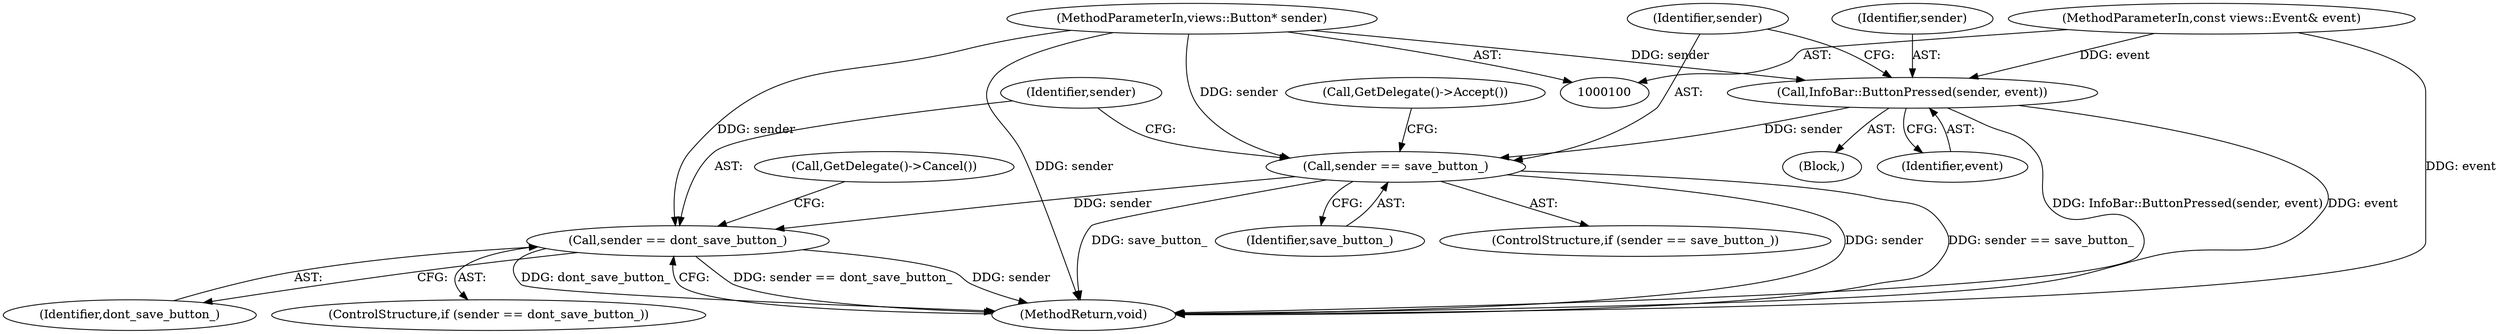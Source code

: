 digraph "1_Chrome_fc3c351a3d995f73ead5c92354396a7ec2b14e3f@API" {
"1000108" [label="(Call,sender == save_button_)"];
"1000104" [label="(Call,InfoBar::ButtonPressed(sender, event))"];
"1000101" [label="(MethodParameterIn,views::Button* sender)"];
"1000102" [label="(MethodParameterIn,const views::Event& event)"];
"1000117" [label="(Call,sender == dont_save_button_)"];
"1000116" [label="(ControlStructure,if (sender == dont_save_button_))"];
"1000117" [label="(Call,sender == dont_save_button_)"];
"1000105" [label="(Identifier,sender)"];
"1000110" [label="(Identifier,save_button_)"];
"1000101" [label="(MethodParameterIn,views::Button* sender)"];
"1000102" [label="(MethodParameterIn,const views::Event& event)"];
"1000124" [label="(MethodReturn,void)"];
"1000103" [label="(Block,)"];
"1000119" [label="(Identifier,dont_save_button_)"];
"1000122" [label="(Call,GetDelegate()->Cancel())"];
"1000109" [label="(Identifier,sender)"];
"1000104" [label="(Call,InfoBar::ButtonPressed(sender, event))"];
"1000107" [label="(ControlStructure,if (sender == save_button_))"];
"1000118" [label="(Identifier,sender)"];
"1000113" [label="(Call,GetDelegate()->Accept())"];
"1000106" [label="(Identifier,event)"];
"1000108" [label="(Call,sender == save_button_)"];
"1000108" -> "1000107"  [label="AST: "];
"1000108" -> "1000110"  [label="CFG: "];
"1000109" -> "1000108"  [label="AST: "];
"1000110" -> "1000108"  [label="AST: "];
"1000113" -> "1000108"  [label="CFG: "];
"1000118" -> "1000108"  [label="CFG: "];
"1000108" -> "1000124"  [label="DDG: sender == save_button_"];
"1000108" -> "1000124"  [label="DDG: save_button_"];
"1000108" -> "1000124"  [label="DDG: sender"];
"1000104" -> "1000108"  [label="DDG: sender"];
"1000101" -> "1000108"  [label="DDG: sender"];
"1000108" -> "1000117"  [label="DDG: sender"];
"1000104" -> "1000103"  [label="AST: "];
"1000104" -> "1000106"  [label="CFG: "];
"1000105" -> "1000104"  [label="AST: "];
"1000106" -> "1000104"  [label="AST: "];
"1000109" -> "1000104"  [label="CFG: "];
"1000104" -> "1000124"  [label="DDG: InfoBar::ButtonPressed(sender, event)"];
"1000104" -> "1000124"  [label="DDG: event"];
"1000101" -> "1000104"  [label="DDG: sender"];
"1000102" -> "1000104"  [label="DDG: event"];
"1000101" -> "1000100"  [label="AST: "];
"1000101" -> "1000124"  [label="DDG: sender"];
"1000101" -> "1000117"  [label="DDG: sender"];
"1000102" -> "1000100"  [label="AST: "];
"1000102" -> "1000124"  [label="DDG: event"];
"1000117" -> "1000116"  [label="AST: "];
"1000117" -> "1000119"  [label="CFG: "];
"1000118" -> "1000117"  [label="AST: "];
"1000119" -> "1000117"  [label="AST: "];
"1000122" -> "1000117"  [label="CFG: "];
"1000124" -> "1000117"  [label="CFG: "];
"1000117" -> "1000124"  [label="DDG: sender == dont_save_button_"];
"1000117" -> "1000124"  [label="DDG: sender"];
"1000117" -> "1000124"  [label="DDG: dont_save_button_"];
}
